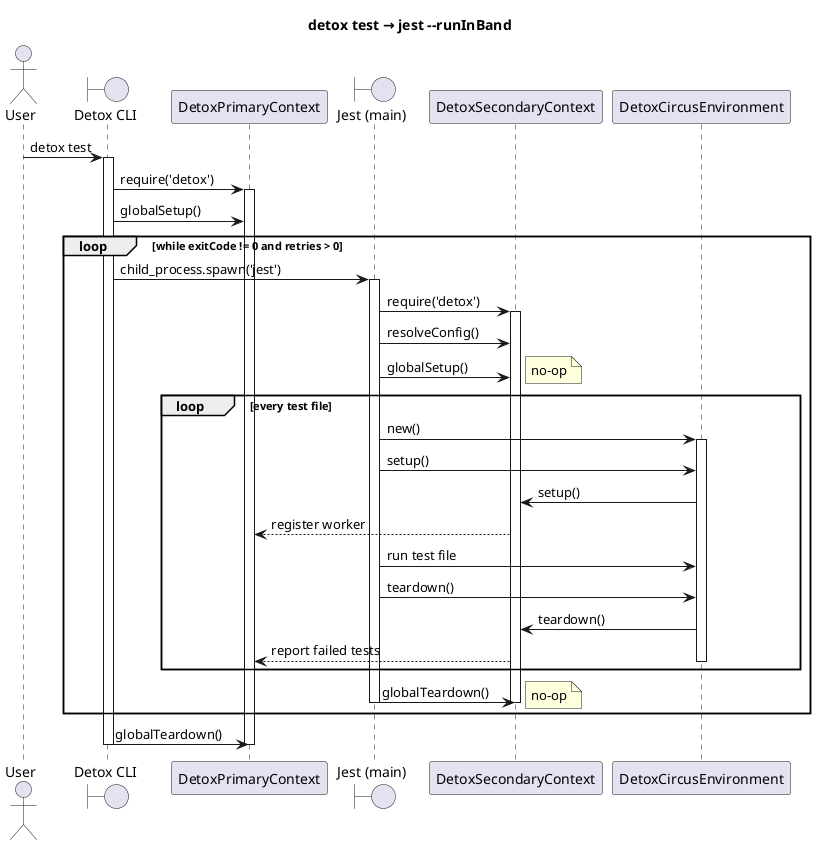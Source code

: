 @startuml

title "detox test → jest --runInBand"

actor User
boundary "Detox CLI" as CLI
participant "DetoxPrimaryContext" as Pri
boundary "Jest (main)" as Jest0
participant "DetoxSecondaryContext" as Sec
participant "DetoxCircusEnvironment" as Env

User -> CLI: detox test
activate CLI
CLI -> Pri: require('detox')
activate Pri
CLI -> Pri: globalSetup()
loop while exitCode != 0 and retries > 0
  CLI -> Jest0: child_process.spawn('jest')
  activate Jest0
  Jest0 -> Sec: require('detox')
  activate Sec
  Jest0 -> Sec: resolveConfig()
  Jest0 -> Sec: globalSetup()
  note right: no-op
  loop every test file
    Jest0 -> Env: new()
    activate Env
    Jest0 -> Env: setup()
    Env -> Sec: setup()
    Sec --> Pri: register worker
    Jest0 -> Env: run test file
    Jest0 -> Env: teardown()
    Env -> Sec: teardown()
    Sec --> Pri: report failed tests
    deactivate Env
  end loop
  Jest0 -> Sec: globalTeardown()
  note right: no-op
  deactivate Sec
  deactivate Jest0
end loop
CLI -> Pri: globalTeardown()
deactivate Pri
deactivate CLI

@enduml
